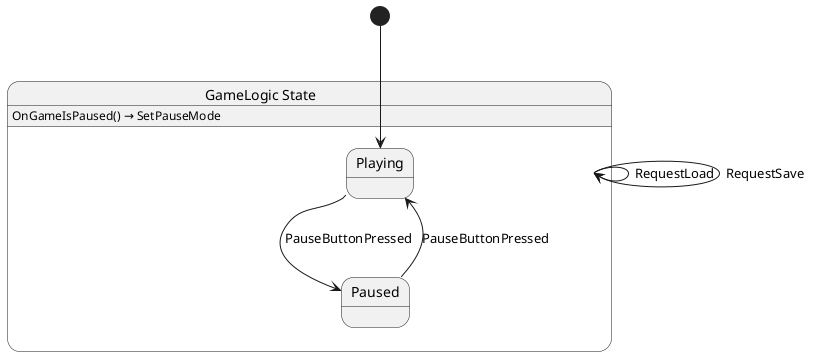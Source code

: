 @startuml GameLogic
state "GameLogic State" as Shellguard_Game_State_GameLogic_State {
  state "Playing" as Shellguard_Game_State_GameLogic_State_Playing
  state "Paused" as Shellguard_Game_State_GameLogic_State_Paused
}

Shellguard_Game_State_GameLogic_State --> Shellguard_Game_State_GameLogic_State : RequestLoad
Shellguard_Game_State_GameLogic_State --> Shellguard_Game_State_GameLogic_State : RequestSave
Shellguard_Game_State_GameLogic_State_Paused --> Shellguard_Game_State_GameLogic_State_Playing : PauseButtonPressed
Shellguard_Game_State_GameLogic_State_Playing --> Shellguard_Game_State_GameLogic_State_Paused : PauseButtonPressed

Shellguard_Game_State_GameLogic_State : OnGameIsPaused() → SetPauseMode

[*] --> Shellguard_Game_State_GameLogic_State_Playing
@enduml
